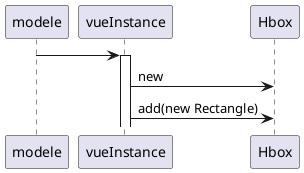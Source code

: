 @startuml
'https://plantuml.com/sequence-diagr

participant modele

modele->vueInstance
activate vueInstance

vueInstance -> Hbox : new
vueInstance -> Hbox : add(new Rectangle)
@enduml